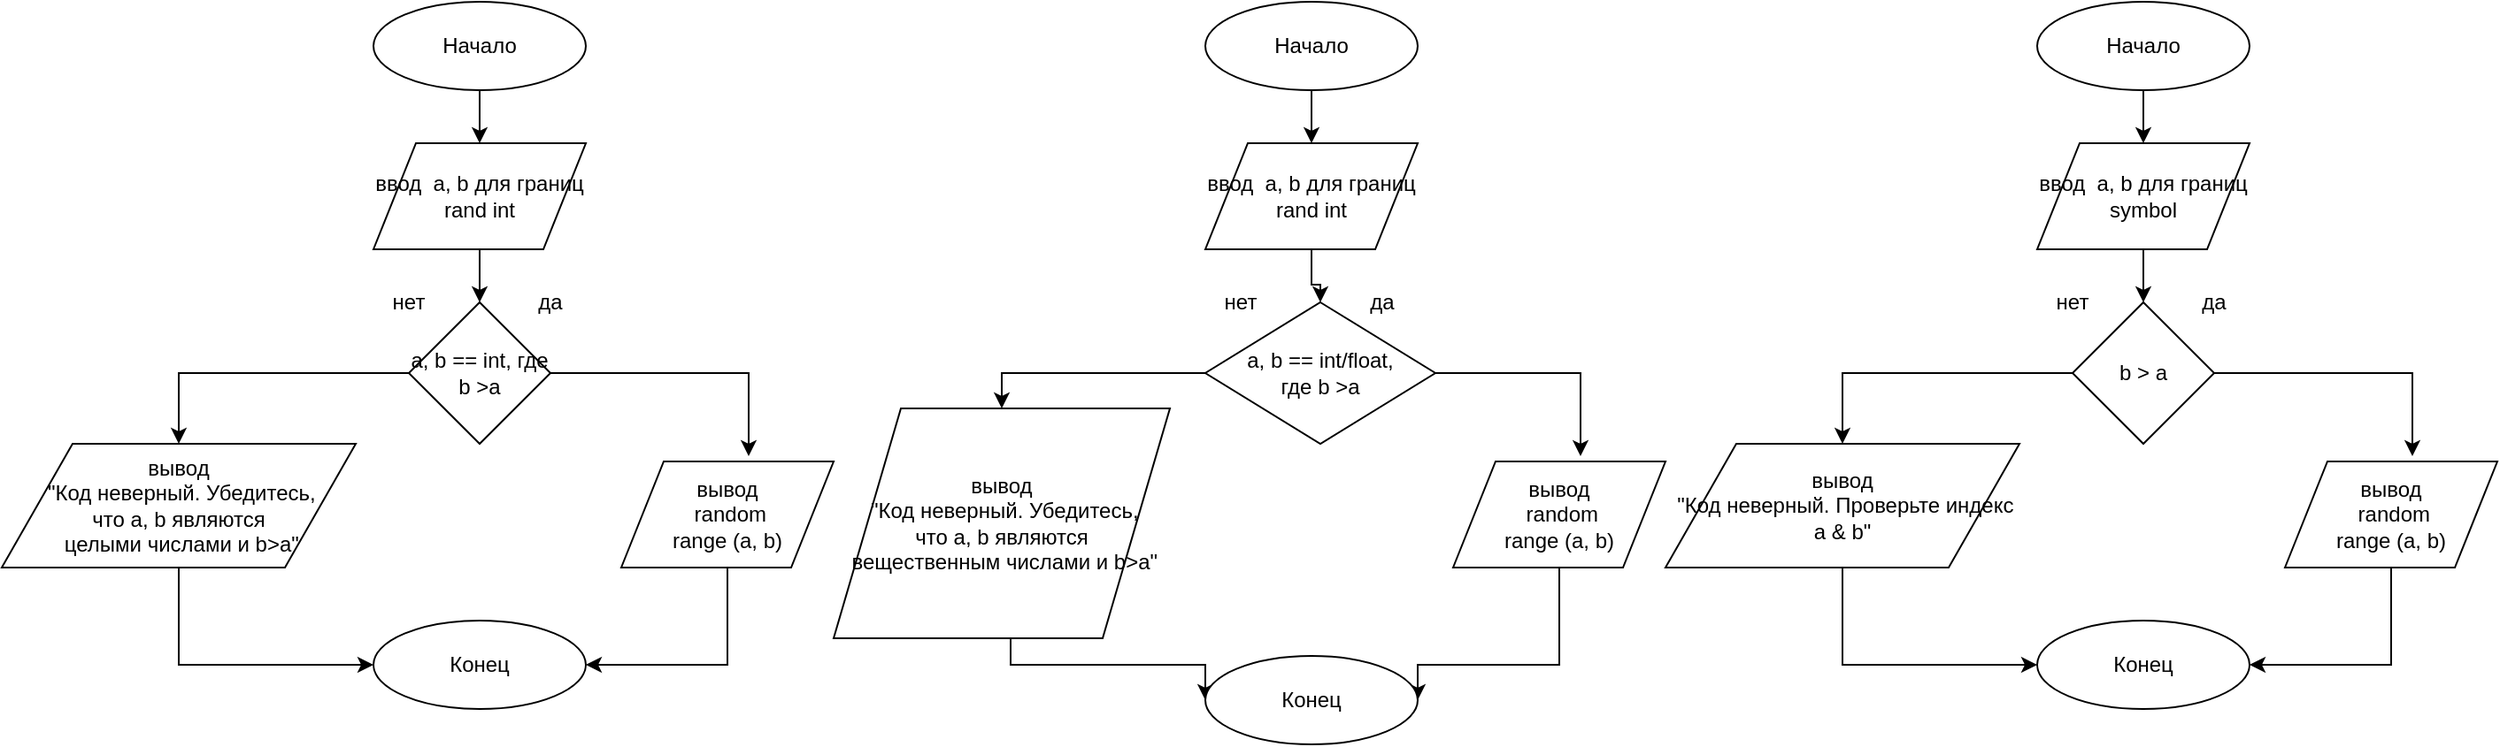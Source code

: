 <mxfile version="12.9.14" type="github" pages="4"><diagram id="aJc3H1cE0W_0n0uq-HzQ" name="lesson_1_task_3"><mxGraphModel dx="1870" dy="1036" grid="1" gridSize="10" guides="1" tooltips="1" connect="1" arrows="1" fold="1" page="1" pageScale="1" pageWidth="827" pageHeight="1169" math="0" shadow="0"><root><mxCell id="0"/><mxCell id="1" parent="0"/><mxCell id="NihAq7vv_VxqKYNpe7C1-7" style="edgeStyle=orthogonalEdgeStyle;rounded=0;orthogonalLoop=1;jettySize=auto;html=1;entryX=0.5;entryY=0;entryDx=0;entryDy=0;" edge="1" parent="1" source="NihAq7vv_VxqKYNpe7C1-1" target="NihAq7vv_VxqKYNpe7C1-6"><mxGeometry relative="1" as="geometry"/></mxCell><mxCell id="NihAq7vv_VxqKYNpe7C1-1" value="Начало" style="ellipse;whiteSpace=wrap;html=1;" vertex="1" parent="1"><mxGeometry x="230" y="10" width="120" height="50" as="geometry"/></mxCell><mxCell id="NihAq7vv_VxqKYNpe7C1-20" style="edgeStyle=orthogonalEdgeStyle;rounded=0;orthogonalLoop=1;jettySize=auto;html=1;entryX=0.5;entryY=0;entryDx=0;entryDy=0;" edge="1" parent="1" source="NihAq7vv_VxqKYNpe7C1-3" target="NihAq7vv_VxqKYNpe7C1-16"><mxGeometry relative="1" as="geometry"/></mxCell><mxCell id="NihAq7vv_VxqKYNpe7C1-3" value="a, b == int, где b &amp;gt;a" style="rhombus;whiteSpace=wrap;html=1;" vertex="1" parent="1"><mxGeometry x="250" y="180" width="80" height="80" as="geometry"/></mxCell><mxCell id="NihAq7vv_VxqKYNpe7C1-4" value="да" style="text;html=1;strokeColor=none;fillColor=none;align=center;verticalAlign=middle;whiteSpace=wrap;rounded=0;" vertex="1" parent="1"><mxGeometry x="310" y="170" width="40" height="20" as="geometry"/></mxCell><mxCell id="NihAq7vv_VxqKYNpe7C1-5" value="нет" style="text;html=1;strokeColor=none;fillColor=none;align=center;verticalAlign=middle;whiteSpace=wrap;rounded=0;" vertex="1" parent="1"><mxGeometry x="230" y="170" width="40" height="20" as="geometry"/></mxCell><mxCell id="NihAq7vv_VxqKYNpe7C1-8" style="edgeStyle=orthogonalEdgeStyle;rounded=0;orthogonalLoop=1;jettySize=auto;html=1;entryX=0.5;entryY=0;entryDx=0;entryDy=0;" edge="1" parent="1" source="NihAq7vv_VxqKYNpe7C1-6" target="NihAq7vv_VxqKYNpe7C1-3"><mxGeometry relative="1" as="geometry"/></mxCell><mxCell id="NihAq7vv_VxqKYNpe7C1-6" value="ввод &amp;nbsp;a, b для границ rand int" style="shape=parallelogram;perimeter=parallelogramPerimeter;whiteSpace=wrap;html=1;" vertex="1" parent="1"><mxGeometry x="230" y="90" width="120" height="60" as="geometry"/></mxCell><mxCell id="NihAq7vv_VxqKYNpe7C1-15" style="edgeStyle=orthogonalEdgeStyle;rounded=0;orthogonalLoop=1;jettySize=auto;html=1;entryX=0.6;entryY=-0.05;entryDx=0;entryDy=0;entryPerimeter=0;exitX=1;exitY=0.5;exitDx=0;exitDy=0;" edge="1" parent="1" source="NihAq7vv_VxqKYNpe7C1-3" target="NihAq7vv_VxqKYNpe7C1-14"><mxGeometry relative="1" as="geometry"><mxPoint x="426" y="300" as="sourcePoint"/></mxGeometry></mxCell><mxCell id="NihAq7vv_VxqKYNpe7C1-91" style="edgeStyle=orthogonalEdgeStyle;rounded=0;orthogonalLoop=1;jettySize=auto;html=1;entryX=1;entryY=0.5;entryDx=0;entryDy=0;" edge="1" parent="1" source="NihAq7vv_VxqKYNpe7C1-14" target="NihAq7vv_VxqKYNpe7C1-24"><mxGeometry relative="1" as="geometry"><Array as="points"><mxPoint x="430" y="385"/></Array></mxGeometry></mxCell><mxCell id="NihAq7vv_VxqKYNpe7C1-14" value="вывод&lt;br&gt;&amp;nbsp;random &lt;br&gt;range (a, b)" style="shape=parallelogram;perimeter=parallelogramPerimeter;whiteSpace=wrap;html=1;" vertex="1" parent="1"><mxGeometry x="370" y="270" width="120" height="60" as="geometry"/></mxCell><mxCell id="NihAq7vv_VxqKYNpe7C1-92" style="edgeStyle=orthogonalEdgeStyle;rounded=0;orthogonalLoop=1;jettySize=auto;html=1;entryX=0;entryY=0.5;entryDx=0;entryDy=0;" edge="1" parent="1" source="NihAq7vv_VxqKYNpe7C1-16" target="NihAq7vv_VxqKYNpe7C1-24"><mxGeometry relative="1" as="geometry"><Array as="points"><mxPoint x="120" y="385"/></Array></mxGeometry></mxCell><mxCell id="NihAq7vv_VxqKYNpe7C1-16" value="вывод&lt;br&gt;&amp;nbsp;&quot;Код неверный. Убедитесь,&lt;br&gt;что&amp;nbsp;a, b являются&lt;br&gt;&amp;nbsp;целыми числами и b&amp;gt;a&quot;" style="shape=parallelogram;perimeter=parallelogramPerimeter;whiteSpace=wrap;html=1;" vertex="1" parent="1"><mxGeometry x="20" y="260" width="200" height="70" as="geometry"/></mxCell><mxCell id="NihAq7vv_VxqKYNpe7C1-24" value="Конец" style="ellipse;whiteSpace=wrap;html=1;" vertex="1" parent="1"><mxGeometry x="230" y="360" width="120" height="50" as="geometry"/></mxCell><mxCell id="NihAq7vv_VxqKYNpe7C1-93" style="edgeStyle=orthogonalEdgeStyle;rounded=0;orthogonalLoop=1;jettySize=auto;html=1;entryX=0.5;entryY=0;entryDx=0;entryDy=0;" edge="1" parent="1" source="NihAq7vv_VxqKYNpe7C1-94" target="NihAq7vv_VxqKYNpe7C1-100"><mxGeometry relative="1" as="geometry"/></mxCell><mxCell id="NihAq7vv_VxqKYNpe7C1-94" value="Начало" style="ellipse;whiteSpace=wrap;html=1;" vertex="1" parent="1"><mxGeometry x="700" y="10" width="120" height="50" as="geometry"/></mxCell><mxCell id="NihAq7vv_VxqKYNpe7C1-95" style="edgeStyle=orthogonalEdgeStyle;rounded=0;orthogonalLoop=1;jettySize=auto;html=1;entryX=0.5;entryY=0;entryDx=0;entryDy=0;" edge="1" parent="1" source="NihAq7vv_VxqKYNpe7C1-96" target="NihAq7vv_VxqKYNpe7C1-105"><mxGeometry relative="1" as="geometry"/></mxCell><mxCell id="NihAq7vv_VxqKYNpe7C1-96" value="a, b == int/float,&lt;br&gt;где b &amp;gt;a" style="rhombus;whiteSpace=wrap;html=1;" vertex="1" parent="1"><mxGeometry x="700" y="180" width="130" height="80" as="geometry"/></mxCell><mxCell id="NihAq7vv_VxqKYNpe7C1-97" value="да" style="text;html=1;strokeColor=none;fillColor=none;align=center;verticalAlign=middle;whiteSpace=wrap;rounded=0;" vertex="1" parent="1"><mxGeometry x="780" y="170" width="40" height="20" as="geometry"/></mxCell><mxCell id="NihAq7vv_VxqKYNpe7C1-98" value="нет" style="text;html=1;strokeColor=none;fillColor=none;align=center;verticalAlign=middle;whiteSpace=wrap;rounded=0;" vertex="1" parent="1"><mxGeometry x="700" y="170" width="40" height="20" as="geometry"/></mxCell><mxCell id="NihAq7vv_VxqKYNpe7C1-99" style="edgeStyle=orthogonalEdgeStyle;rounded=0;orthogonalLoop=1;jettySize=auto;html=1;entryX=0.5;entryY=0;entryDx=0;entryDy=0;" edge="1" parent="1" source="NihAq7vv_VxqKYNpe7C1-100" target="NihAq7vv_VxqKYNpe7C1-96"><mxGeometry relative="1" as="geometry"/></mxCell><mxCell id="NihAq7vv_VxqKYNpe7C1-100" value="ввод &amp;nbsp;a, b для границ rand int" style="shape=parallelogram;perimeter=parallelogramPerimeter;whiteSpace=wrap;html=1;" vertex="1" parent="1"><mxGeometry x="700" y="90" width="120" height="60" as="geometry"/></mxCell><mxCell id="NihAq7vv_VxqKYNpe7C1-101" style="edgeStyle=orthogonalEdgeStyle;rounded=0;orthogonalLoop=1;jettySize=auto;html=1;entryX=0.6;entryY=-0.05;entryDx=0;entryDy=0;entryPerimeter=0;exitX=1;exitY=0.5;exitDx=0;exitDy=0;" edge="1" parent="1" source="NihAq7vv_VxqKYNpe7C1-96" target="NihAq7vv_VxqKYNpe7C1-103"><mxGeometry relative="1" as="geometry"><mxPoint x="896" y="300" as="sourcePoint"/></mxGeometry></mxCell><mxCell id="NihAq7vv_VxqKYNpe7C1-102" style="edgeStyle=orthogonalEdgeStyle;rounded=0;orthogonalLoop=1;jettySize=auto;html=1;entryX=1;entryY=0.5;entryDx=0;entryDy=0;" edge="1" parent="1" source="NihAq7vv_VxqKYNpe7C1-103" target="NihAq7vv_VxqKYNpe7C1-106"><mxGeometry relative="1" as="geometry"><Array as="points"><mxPoint x="900" y="385"/></Array></mxGeometry></mxCell><mxCell id="NihAq7vv_VxqKYNpe7C1-103" value="вывод&lt;br&gt;&amp;nbsp;random &lt;br&gt;range (a, b)" style="shape=parallelogram;perimeter=parallelogramPerimeter;whiteSpace=wrap;html=1;" vertex="1" parent="1"><mxGeometry x="840" y="270" width="120" height="60" as="geometry"/></mxCell><mxCell id="NihAq7vv_VxqKYNpe7C1-104" style="edgeStyle=orthogonalEdgeStyle;rounded=0;orthogonalLoop=1;jettySize=auto;html=1;entryX=0;entryY=0.5;entryDx=0;entryDy=0;" edge="1" parent="1" source="NihAq7vv_VxqKYNpe7C1-105" target="NihAq7vv_VxqKYNpe7C1-106"><mxGeometry relative="1" as="geometry"><Array as="points"><mxPoint x="590" y="385"/></Array></mxGeometry></mxCell><mxCell id="NihAq7vv_VxqKYNpe7C1-105" value="вывод&lt;br&gt;&amp;nbsp;&quot;Код неверный. Убедитесь,&lt;br&gt;что&amp;nbsp;a, b являются&lt;br&gt;&amp;nbsp;вещественным числами и b&amp;gt;a&quot;" style="shape=parallelogram;perimeter=parallelogramPerimeter;whiteSpace=wrap;html=1;" vertex="1" parent="1"><mxGeometry x="490" y="240" width="190" height="130" as="geometry"/></mxCell><mxCell id="NihAq7vv_VxqKYNpe7C1-106" value="Конец" style="ellipse;whiteSpace=wrap;html=1;" vertex="1" parent="1"><mxGeometry x="700" y="380" width="120" height="50" as="geometry"/></mxCell><mxCell id="NihAq7vv_VxqKYNpe7C1-107" style="edgeStyle=orthogonalEdgeStyle;rounded=0;orthogonalLoop=1;jettySize=auto;html=1;entryX=0.5;entryY=0;entryDx=0;entryDy=0;" edge="1" parent="1" source="NihAq7vv_VxqKYNpe7C1-108" target="NihAq7vv_VxqKYNpe7C1-114"><mxGeometry relative="1" as="geometry"/></mxCell><mxCell id="NihAq7vv_VxqKYNpe7C1-108" value="Начало" style="ellipse;whiteSpace=wrap;html=1;" vertex="1" parent="1"><mxGeometry x="1170" y="10" width="120" height="50" as="geometry"/></mxCell><mxCell id="NihAq7vv_VxqKYNpe7C1-109" style="edgeStyle=orthogonalEdgeStyle;rounded=0;orthogonalLoop=1;jettySize=auto;html=1;entryX=0.5;entryY=0;entryDx=0;entryDy=0;" edge="1" parent="1" source="NihAq7vv_VxqKYNpe7C1-110" target="NihAq7vv_VxqKYNpe7C1-119"><mxGeometry relative="1" as="geometry"/></mxCell><mxCell id="NihAq7vv_VxqKYNpe7C1-110" value="b &amp;gt; a" style="rhombus;whiteSpace=wrap;html=1;" vertex="1" parent="1"><mxGeometry x="1190" y="180" width="80" height="80" as="geometry"/></mxCell><mxCell id="NihAq7vv_VxqKYNpe7C1-111" value="да" style="text;html=1;strokeColor=none;fillColor=none;align=center;verticalAlign=middle;whiteSpace=wrap;rounded=0;" vertex="1" parent="1"><mxGeometry x="1250" y="170" width="40" height="20" as="geometry"/></mxCell><mxCell id="NihAq7vv_VxqKYNpe7C1-112" value="нет" style="text;html=1;strokeColor=none;fillColor=none;align=center;verticalAlign=middle;whiteSpace=wrap;rounded=0;" vertex="1" parent="1"><mxGeometry x="1170" y="170" width="40" height="20" as="geometry"/></mxCell><mxCell id="NihAq7vv_VxqKYNpe7C1-113" style="edgeStyle=orthogonalEdgeStyle;rounded=0;orthogonalLoop=1;jettySize=auto;html=1;entryX=0.5;entryY=0;entryDx=0;entryDy=0;" edge="1" parent="1" source="NihAq7vv_VxqKYNpe7C1-114" target="NihAq7vv_VxqKYNpe7C1-110"><mxGeometry relative="1" as="geometry"/></mxCell><mxCell id="NihAq7vv_VxqKYNpe7C1-114" value="ввод &amp;nbsp;a, b для границ symbol" style="shape=parallelogram;perimeter=parallelogramPerimeter;whiteSpace=wrap;html=1;" vertex="1" parent="1"><mxGeometry x="1170" y="90" width="120" height="60" as="geometry"/></mxCell><mxCell id="NihAq7vv_VxqKYNpe7C1-115" style="edgeStyle=orthogonalEdgeStyle;rounded=0;orthogonalLoop=1;jettySize=auto;html=1;entryX=0.6;entryY=-0.05;entryDx=0;entryDy=0;entryPerimeter=0;exitX=1;exitY=0.5;exitDx=0;exitDy=0;" edge="1" parent="1" source="NihAq7vv_VxqKYNpe7C1-110" target="NihAq7vv_VxqKYNpe7C1-117"><mxGeometry relative="1" as="geometry"><mxPoint x="1366" y="300" as="sourcePoint"/></mxGeometry></mxCell><mxCell id="NihAq7vv_VxqKYNpe7C1-116" style="edgeStyle=orthogonalEdgeStyle;rounded=0;orthogonalLoop=1;jettySize=auto;html=1;entryX=1;entryY=0.5;entryDx=0;entryDy=0;" edge="1" parent="1" source="NihAq7vv_VxqKYNpe7C1-117" target="NihAq7vv_VxqKYNpe7C1-120"><mxGeometry relative="1" as="geometry"><Array as="points"><mxPoint x="1370" y="385"/></Array></mxGeometry></mxCell><mxCell id="NihAq7vv_VxqKYNpe7C1-117" value="вывод&lt;br&gt;&amp;nbsp;random &lt;br&gt;range (a, b)" style="shape=parallelogram;perimeter=parallelogramPerimeter;whiteSpace=wrap;html=1;" vertex="1" parent="1"><mxGeometry x="1310" y="270" width="120" height="60" as="geometry"/></mxCell><mxCell id="NihAq7vv_VxqKYNpe7C1-118" style="edgeStyle=orthogonalEdgeStyle;rounded=0;orthogonalLoop=1;jettySize=auto;html=1;entryX=0;entryY=0.5;entryDx=0;entryDy=0;" edge="1" parent="1" source="NihAq7vv_VxqKYNpe7C1-119" target="NihAq7vv_VxqKYNpe7C1-120"><mxGeometry relative="1" as="geometry"><Array as="points"><mxPoint x="1060" y="385"/></Array></mxGeometry></mxCell><mxCell id="NihAq7vv_VxqKYNpe7C1-119" value="вывод&lt;br&gt;&amp;nbsp;&quot;Код неверный. Проверьте индекс a &amp;amp; b&quot;" style="shape=parallelogram;perimeter=parallelogramPerimeter;whiteSpace=wrap;html=1;" vertex="1" parent="1"><mxGeometry x="960" y="260" width="200" height="70" as="geometry"/></mxCell><mxCell id="NihAq7vv_VxqKYNpe7C1-120" value="Конец" style="ellipse;whiteSpace=wrap;html=1;" vertex="1" parent="1"><mxGeometry x="1170" y="360" width="120" height="50" as="geometry"/></mxCell></root></mxGraphModel></diagram><diagram id="d_dNSiU7wYfeKe3sZx7f" name="lesson_1_task_4"><mxGraphModel dx="1309" dy="725" grid="1" gridSize="10" guides="1" tooltips="1" connect="1" arrows="1" fold="1" page="1" pageScale="1" pageWidth="827" pageHeight="1169" math="0" shadow="0"><root><mxCell id="N-cfAr6S9Hgc15UblxQB-0"/><mxCell id="N-cfAr6S9Hgc15UblxQB-1" parent="N-cfAr6S9Hgc15UblxQB-0"/><mxCell id="oXtN_HRNL3HvnIWkf2Sh-6" style="edgeStyle=orthogonalEdgeStyle;rounded=0;orthogonalLoop=1;jettySize=auto;html=1;entryX=0.5;entryY=0;entryDx=0;entryDy=0;" edge="1" parent="N-cfAr6S9Hgc15UblxQB-1" source="N-cfAr6S9Hgc15UblxQB-2" target="N-cfAr6S9Hgc15UblxQB-3"><mxGeometry relative="1" as="geometry"/></mxCell><mxCell id="N-cfAr6S9Hgc15UblxQB-2" value="Начало" style="ellipse;whiteSpace=wrap;html=1;" vertex="1" parent="N-cfAr6S9Hgc15UblxQB-1"><mxGeometry x="354" y="40" width="120" height="50" as="geometry"/></mxCell><mxCell id="oXtN_HRNL3HvnIWkf2Sh-7" style="edgeStyle=orthogonalEdgeStyle;rounded=0;orthogonalLoop=1;jettySize=auto;html=1;entryX=0.5;entryY=0;entryDx=0;entryDy=0;" edge="1" parent="N-cfAr6S9Hgc15UblxQB-1" source="N-cfAr6S9Hgc15UblxQB-3" target="oXtN_HRNL3HvnIWkf2Sh-0"><mxGeometry relative="1" as="geometry"/></mxCell><mxCell id="N-cfAr6S9Hgc15UblxQB-3" value="ввод &amp;nbsp;двух букв" style="shape=parallelogram;perimeter=parallelogramPerimeter;whiteSpace=wrap;html=1;" vertex="1" parent="N-cfAr6S9Hgc15UblxQB-1"><mxGeometry x="354" y="130" width="120" height="60" as="geometry"/></mxCell><mxCell id="oXtN_HRNL3HvnIWkf2Sh-8" style="edgeStyle=orthogonalEdgeStyle;rounded=0;orthogonalLoop=1;jettySize=auto;html=1;" edge="1" parent="N-cfAr6S9Hgc15UblxQB-1" source="oXtN_HRNL3HvnIWkf2Sh-0" target="oXtN_HRNL3HvnIWkf2Sh-4"><mxGeometry relative="1" as="geometry"/></mxCell><mxCell id="oXtN_HRNL3HvnIWkf2Sh-9" style="edgeStyle=orthogonalEdgeStyle;rounded=0;orthogonalLoop=1;jettySize=auto;html=1;entryX=1;entryY=0.5;entryDx=0;entryDy=0;" edge="1" parent="N-cfAr6S9Hgc15UblxQB-1" source="oXtN_HRNL3HvnIWkf2Sh-0" target="oXtN_HRNL3HvnIWkf2Sh-3"><mxGeometry relative="1" as="geometry"/></mxCell><mxCell id="oXtN_HRNL3HvnIWkf2Sh-0" value="индекс второй буквы больше первой" style="rhombus;whiteSpace=wrap;html=1;" vertex="1" parent="N-cfAr6S9Hgc15UblxQB-1"><mxGeometry x="374" y="240" width="80" height="80" as="geometry"/></mxCell><mxCell id="oXtN_HRNL3HvnIWkf2Sh-1" value="да" style="text;html=1;strokeColor=none;fillColor=none;align=center;verticalAlign=middle;whiteSpace=wrap;rounded=0;" vertex="1" parent="N-cfAr6S9Hgc15UblxQB-1"><mxGeometry x="434" y="230" width="40" height="20" as="geometry"/></mxCell><mxCell id="oXtN_HRNL3HvnIWkf2Sh-2" value="нет" style="text;html=1;strokeColor=none;fillColor=none;align=center;verticalAlign=middle;whiteSpace=wrap;rounded=0;" vertex="1" parent="N-cfAr6S9Hgc15UblxQB-1"><mxGeometry x="354" y="230" width="40" height="20" as="geometry"/></mxCell><mxCell id="oXtN_HRNL3HvnIWkf2Sh-10" style="edgeStyle=orthogonalEdgeStyle;rounded=0;orthogonalLoop=1;jettySize=auto;html=1;entryX=0;entryY=0.5;entryDx=0;entryDy=0;" edge="1" parent="N-cfAr6S9Hgc15UblxQB-1" source="oXtN_HRNL3HvnIWkf2Sh-3" target="oXtN_HRNL3HvnIWkf2Sh-5"><mxGeometry relative="1" as="geometry"><mxPoint x="250" y="440" as="targetPoint"/><Array as="points"><mxPoint x="250" y="375"/></Array></mxGeometry></mxCell><mxCell id="oXtN_HRNL3HvnIWkf2Sh-3" value="вывод ошибки" style="shape=parallelogram;perimeter=parallelogramPerimeter;whiteSpace=wrap;html=1;" vertex="1" parent="N-cfAr6S9Hgc15UblxQB-1"><mxGeometry x="190" y="250" width="120" height="60" as="geometry"/></mxCell><mxCell id="oXtN_HRNL3HvnIWkf2Sh-11" style="edgeStyle=orthogonalEdgeStyle;rounded=0;orthogonalLoop=1;jettySize=auto;html=1;entryX=1;entryY=0.5;entryDx=0;entryDy=0;" edge="1" parent="N-cfAr6S9Hgc15UblxQB-1" source="oXtN_HRNL3HvnIWkf2Sh-4" target="oXtN_HRNL3HvnIWkf2Sh-5"><mxGeometry relative="1" as="geometry"><mxPoint x="570" y="400" as="targetPoint"/><Array as="points"><mxPoint x="570" y="375"/></Array></mxGeometry></mxCell><mxCell id="oXtN_HRNL3HvnIWkf2Sh-4" value="вывод ответа" style="shape=parallelogram;perimeter=parallelogramPerimeter;whiteSpace=wrap;html=1;" vertex="1" parent="N-cfAr6S9Hgc15UblxQB-1"><mxGeometry x="510" y="250" width="120" height="60" as="geometry"/></mxCell><mxCell id="oXtN_HRNL3HvnIWkf2Sh-5" value="Конец" style="ellipse;whiteSpace=wrap;html=1;" vertex="1" parent="N-cfAr6S9Hgc15UblxQB-1"><mxGeometry x="350" y="350" width="120" height="50" as="geometry"/></mxCell></root></mxGraphModel></diagram><diagram id="cKYFlSarMvdj46UKa3Ir" name="lesson_1_task_5"><mxGraphModel dx="1309" dy="725" grid="1" gridSize="10" guides="1" tooltips="1" connect="1" arrows="1" fold="1" page="1" pageScale="1" pageWidth="827" pageHeight="1169" math="0" shadow="0"><root><mxCell id="PwEJeqXLS-bM_w4bRzF--0"/><mxCell id="PwEJeqXLS-bM_w4bRzF--1" parent="PwEJeqXLS-bM_w4bRzF--0"/><mxCell id="1WzInPndV8WfOuZ9m7Uj-0" style="edgeStyle=orthogonalEdgeStyle;rounded=0;orthogonalLoop=1;jettySize=auto;html=1;entryX=0.5;entryY=0;entryDx=0;entryDy=0;" edge="1" parent="PwEJeqXLS-bM_w4bRzF--1" source="1WzInPndV8WfOuZ9m7Uj-1" target="1WzInPndV8WfOuZ9m7Uj-3"><mxGeometry relative="1" as="geometry"/></mxCell><mxCell id="1WzInPndV8WfOuZ9m7Uj-1" value="Начало" style="ellipse;whiteSpace=wrap;html=1;" vertex="1" parent="PwEJeqXLS-bM_w4bRzF--1"><mxGeometry x="354" y="40" width="120" height="50" as="geometry"/></mxCell><mxCell id="1WzInPndV8WfOuZ9m7Uj-2" style="edgeStyle=orthogonalEdgeStyle;rounded=0;orthogonalLoop=1;jettySize=auto;html=1;entryX=0.5;entryY=0;entryDx=0;entryDy=0;" edge="1" parent="PwEJeqXLS-bM_w4bRzF--1" source="1WzInPndV8WfOuZ9m7Uj-3" target="1WzInPndV8WfOuZ9m7Uj-6"><mxGeometry relative="1" as="geometry"/></mxCell><mxCell id="1WzInPndV8WfOuZ9m7Uj-3" value="ввод буквы" style="shape=parallelogram;perimeter=parallelogramPerimeter;whiteSpace=wrap;html=1;" vertex="1" parent="PwEJeqXLS-bM_w4bRzF--1"><mxGeometry x="354" y="130" width="120" height="60" as="geometry"/></mxCell><mxCell id="1WzInPndV8WfOuZ9m7Uj-4" style="edgeStyle=orthogonalEdgeStyle;rounded=0;orthogonalLoop=1;jettySize=auto;html=1;" edge="1" parent="PwEJeqXLS-bM_w4bRzF--1" source="1WzInPndV8WfOuZ9m7Uj-6" target="1WzInPndV8WfOuZ9m7Uj-12"><mxGeometry relative="1" as="geometry"/></mxCell><mxCell id="1WzInPndV8WfOuZ9m7Uj-5" style="edgeStyle=orthogonalEdgeStyle;rounded=0;orthogonalLoop=1;jettySize=auto;html=1;entryX=1;entryY=0.5;entryDx=0;entryDy=0;" edge="1" parent="PwEJeqXLS-bM_w4bRzF--1" source="1WzInPndV8WfOuZ9m7Uj-6" target="1WzInPndV8WfOuZ9m7Uj-10"><mxGeometry relative="1" as="geometry"/></mxCell><mxCell id="1WzInPndV8WfOuZ9m7Uj-6" value="символ входит в алфавит" style="rhombus;whiteSpace=wrap;html=1;" vertex="1" parent="PwEJeqXLS-bM_w4bRzF--1"><mxGeometry x="374" y="240" width="80" height="80" as="geometry"/></mxCell><mxCell id="1WzInPndV8WfOuZ9m7Uj-7" value="да" style="text;html=1;strokeColor=none;fillColor=none;align=center;verticalAlign=middle;whiteSpace=wrap;rounded=0;" vertex="1" parent="PwEJeqXLS-bM_w4bRzF--1"><mxGeometry x="434" y="230" width="40" height="20" as="geometry"/></mxCell><mxCell id="1WzInPndV8WfOuZ9m7Uj-8" value="нет" style="text;html=1;strokeColor=none;fillColor=none;align=center;verticalAlign=middle;whiteSpace=wrap;rounded=0;" vertex="1" parent="PwEJeqXLS-bM_w4bRzF--1"><mxGeometry x="354" y="230" width="40" height="20" as="geometry"/></mxCell><mxCell id="1WzInPndV8WfOuZ9m7Uj-9" style="edgeStyle=orthogonalEdgeStyle;rounded=0;orthogonalLoop=1;jettySize=auto;html=1;entryX=0;entryY=0.5;entryDx=0;entryDy=0;" edge="1" parent="PwEJeqXLS-bM_w4bRzF--1" source="1WzInPndV8WfOuZ9m7Uj-10" target="1WzInPndV8WfOuZ9m7Uj-13"><mxGeometry relative="1" as="geometry"><mxPoint x="250" y="440" as="targetPoint"/><Array as="points"><mxPoint x="250" y="375"/></Array></mxGeometry></mxCell><mxCell id="1WzInPndV8WfOuZ9m7Uj-10" value="вывод ошибки" style="shape=parallelogram;perimeter=parallelogramPerimeter;whiteSpace=wrap;html=1;" vertex="1" parent="PwEJeqXLS-bM_w4bRzF--1"><mxGeometry x="190" y="250" width="120" height="60" as="geometry"/></mxCell><mxCell id="1WzInPndV8WfOuZ9m7Uj-11" style="edgeStyle=orthogonalEdgeStyle;rounded=0;orthogonalLoop=1;jettySize=auto;html=1;entryX=1;entryY=0.5;entryDx=0;entryDy=0;" edge="1" parent="PwEJeqXLS-bM_w4bRzF--1" source="1WzInPndV8WfOuZ9m7Uj-12" target="1WzInPndV8WfOuZ9m7Uj-13"><mxGeometry relative="1" as="geometry"><mxPoint x="570" y="400" as="targetPoint"/><Array as="points"><mxPoint x="570" y="375"/></Array></mxGeometry></mxCell><mxCell id="1WzInPndV8WfOuZ9m7Uj-12" value="вывод ответа" style="shape=parallelogram;perimeter=parallelogramPerimeter;whiteSpace=wrap;html=1;" vertex="1" parent="PwEJeqXLS-bM_w4bRzF--1"><mxGeometry x="510" y="250" width="120" height="60" as="geometry"/></mxCell><mxCell id="1WzInPndV8WfOuZ9m7Uj-13" value="Конец" style="ellipse;whiteSpace=wrap;html=1;" vertex="1" parent="PwEJeqXLS-bM_w4bRzF--1"><mxGeometry x="350" y="350" width="120" height="50" as="geometry"/></mxCell></root></mxGraphModel></diagram><diagram id="1x-YFyFIrrd1lPsaWqZq" name="lesson_1_task_8"><mxGraphModel dx="2697" dy="1036" grid="1" gridSize="10" guides="1" tooltips="1" connect="1" arrows="1" fold="1" page="1" pageScale="1" pageWidth="827" pageHeight="1169" math="0" shadow="0"><root><mxCell id="JJ5aw4lboM1hYeaoua3N-0"/><mxCell id="JJ5aw4lboM1hYeaoua3N-1" parent="JJ5aw4lboM1hYeaoua3N-0"/><mxCell id="JJ5aw4lboM1hYeaoua3N-23" style="edgeStyle=orthogonalEdgeStyle;rounded=0;orthogonalLoop=1;jettySize=auto;html=1;entryX=0.5;entryY=0;entryDx=0;entryDy=0;" edge="1" parent="JJ5aw4lboM1hYeaoua3N-1" source="JJ5aw4lboM1hYeaoua3N-2" target="JJ5aw4lboM1hYeaoua3N-6"><mxGeometry relative="1" as="geometry"/></mxCell><mxCell id="JJ5aw4lboM1hYeaoua3N-2" value="Начало" style="ellipse;whiteSpace=wrap;html=1;" vertex="1" parent="JJ5aw4lboM1hYeaoua3N-1"><mxGeometry x="330" y="10" width="120" height="50" as="geometry"/></mxCell><mxCell id="JJ5aw4lboM1hYeaoua3N-17" style="edgeStyle=orthogonalEdgeStyle;rounded=0;orthogonalLoop=1;jettySize=auto;html=1;entryX=0.5;entryY=0;entryDx=0;entryDy=0;" edge="1" parent="JJ5aw4lboM1hYeaoua3N-1" source="JJ5aw4lboM1hYeaoua3N-3" target="JJ5aw4lboM1hYeaoua3N-7"><mxGeometry relative="1" as="geometry"><mxPoint x="580" y="240" as="targetPoint"/><Array as="points"><mxPoint x="570" y="240"/></Array></mxGeometry></mxCell><mxCell id="JJ5aw4lboM1hYeaoua3N-32" style="edgeStyle=orthogonalEdgeStyle;rounded=0;orthogonalLoop=1;jettySize=auto;html=1;entryX=0.5;entryY=0;entryDx=0;entryDy=0;" edge="1" parent="JJ5aw4lboM1hYeaoua3N-1" source="JJ5aw4lboM1hYeaoua3N-3" target="JJ5aw4lboM1hYeaoua3N-10"><mxGeometry relative="1" as="geometry"><mxPoint x="190" y="240" as="targetPoint"/></mxGeometry></mxCell><mxCell id="JJ5aw4lboM1hYeaoua3N-3" value="a &amp;gt; b" style="rhombus;whiteSpace=wrap;html=1;" vertex="1" parent="JJ5aw4lboM1hYeaoua3N-1"><mxGeometry x="350" y="200" width="80" height="80" as="geometry"/></mxCell><mxCell id="JJ5aw4lboM1hYeaoua3N-4" value="да" style="text;html=1;strokeColor=none;fillColor=none;align=center;verticalAlign=middle;whiteSpace=wrap;rounded=0;" vertex="1" parent="JJ5aw4lboM1hYeaoua3N-1"><mxGeometry x="410" y="190" width="40" height="20" as="geometry"/></mxCell><mxCell id="JJ5aw4lboM1hYeaoua3N-5" value="нет" style="text;html=1;strokeColor=none;fillColor=none;align=center;verticalAlign=middle;whiteSpace=wrap;rounded=0;" vertex="1" parent="JJ5aw4lboM1hYeaoua3N-1"><mxGeometry x="330" y="190" width="40" height="20" as="geometry"/></mxCell><mxCell id="JJ5aw4lboM1hYeaoua3N-24" style="edgeStyle=orthogonalEdgeStyle;rounded=0;orthogonalLoop=1;jettySize=auto;html=1;entryX=0.5;entryY=0;entryDx=0;entryDy=0;" edge="1" parent="JJ5aw4lboM1hYeaoua3N-1" source="JJ5aw4lboM1hYeaoua3N-6" target="JJ5aw4lboM1hYeaoua3N-3"><mxGeometry relative="1" as="geometry"/></mxCell><mxCell id="JJ5aw4lboM1hYeaoua3N-6" value="&amp;nbsp;ввод a,b,c" style="shape=parallelogram;perimeter=parallelogramPerimeter;whiteSpace=wrap;html=1;" vertex="1" parent="JJ5aw4lboM1hYeaoua3N-1"><mxGeometry x="330" y="100" width="120" height="60" as="geometry"/></mxCell><mxCell id="JJ5aw4lboM1hYeaoua3N-18" style="edgeStyle=orthogonalEdgeStyle;rounded=0;orthogonalLoop=1;jettySize=auto;html=1;entryX=0.5;entryY=0;entryDx=0;entryDy=0;" edge="1" parent="JJ5aw4lboM1hYeaoua3N-1" source="JJ5aw4lboM1hYeaoua3N-7" target="JJ5aw4lboM1hYeaoua3N-13"><mxGeometry relative="1" as="geometry"><mxPoint x="440" y="330" as="targetPoint"/></mxGeometry></mxCell><mxCell id="JJ5aw4lboM1hYeaoua3N-61" style="edgeStyle=orthogonalEdgeStyle;rounded=0;orthogonalLoop=1;jettySize=auto;html=1;entryX=0.5;entryY=0;entryDx=0;entryDy=0;" edge="1" parent="JJ5aw4lboM1hYeaoua3N-1" source="JJ5aw4lboM1hYeaoua3N-7" target="JJ5aw4lboM1hYeaoua3N-60"><mxGeometry relative="1" as="geometry"/></mxCell><mxCell id="JJ5aw4lboM1hYeaoua3N-7" value="a &amp;lt; c" style="rhombus;whiteSpace=wrap;html=1;" vertex="1" parent="JJ5aw4lboM1hYeaoua3N-1"><mxGeometry x="530" y="290" width="80" height="80" as="geometry"/></mxCell><mxCell id="JJ5aw4lboM1hYeaoua3N-8" value="да" style="text;html=1;strokeColor=none;fillColor=none;align=center;verticalAlign=middle;whiteSpace=wrap;rounded=0;" vertex="1" parent="JJ5aw4lboM1hYeaoua3N-1"><mxGeometry x="590" y="280" width="40" height="20" as="geometry"/></mxCell><mxCell id="JJ5aw4lboM1hYeaoua3N-9" value="нет" style="text;html=1;strokeColor=none;fillColor=none;align=center;verticalAlign=middle;whiteSpace=wrap;rounded=0;" vertex="1" parent="JJ5aw4lboM1hYeaoua3N-1"><mxGeometry x="510" y="280" width="40" height="20" as="geometry"/></mxCell><mxCell id="JJ5aw4lboM1hYeaoua3N-35" style="edgeStyle=orthogonalEdgeStyle;rounded=0;orthogonalLoop=1;jettySize=auto;html=1;entryX=0;entryY=0.5;entryDx=0;entryDy=0;exitX=0.5;exitY=1;exitDx=0;exitDy=0;" edge="1" parent="JJ5aw4lboM1hYeaoua3N-1" source="JJ5aw4lboM1hYeaoua3N-65" target="JJ5aw4lboM1hYeaoua3N-28"><mxGeometry relative="1" as="geometry"><mxPoint x="200" y="670" as="targetPoint"/></mxGeometry></mxCell><mxCell id="JJ5aw4lboM1hYeaoua3N-39" style="edgeStyle=orthogonalEdgeStyle;rounded=0;orthogonalLoop=1;jettySize=auto;html=1;entryX=0.5;entryY=0;entryDx=0;entryDy=0;" edge="1" parent="JJ5aw4lboM1hYeaoua3N-1" source="JJ5aw4lboM1hYeaoua3N-10" target="JJ5aw4lboM1hYeaoua3N-67"><mxGeometry relative="1" as="geometry"><mxPoint x="90" y="400" as="targetPoint"/></mxGeometry></mxCell><mxCell id="JJ5aw4lboM1hYeaoua3N-10" value="a &amp;gt; &amp;nbsp;c" style="rhombus;whiteSpace=wrap;html=1;" vertex="1" parent="JJ5aw4lboM1hYeaoua3N-1"><mxGeometry x="160" y="290" width="80" height="80" as="geometry"/></mxCell><mxCell id="JJ5aw4lboM1hYeaoua3N-11" value="да" style="text;html=1;strokeColor=none;fillColor=none;align=center;verticalAlign=middle;whiteSpace=wrap;rounded=0;" vertex="1" parent="JJ5aw4lboM1hYeaoua3N-1"><mxGeometry x="220" y="280" width="40" height="20" as="geometry"/></mxCell><mxCell id="JJ5aw4lboM1hYeaoua3N-12" value="нет" style="text;html=1;strokeColor=none;fillColor=none;align=center;verticalAlign=middle;whiteSpace=wrap;rounded=0;" vertex="1" parent="JJ5aw4lboM1hYeaoua3N-1"><mxGeometry x="140" y="280" width="40" height="20" as="geometry"/></mxCell><mxCell id="JJ5aw4lboM1hYeaoua3N-26" style="edgeStyle=orthogonalEdgeStyle;rounded=0;orthogonalLoop=1;jettySize=auto;html=1;" edge="1" parent="JJ5aw4lboM1hYeaoua3N-1" source="JJ5aw4lboM1hYeaoua3N-13"><mxGeometry relative="1" as="geometry"><mxPoint x="570" y="500" as="targetPoint"/></mxGeometry></mxCell><mxCell id="JJ5aw4lboM1hYeaoua3N-54" style="edgeStyle=orthogonalEdgeStyle;rounded=0;orthogonalLoop=1;jettySize=auto;html=1;entryX=0.25;entryY=0;entryDx=0;entryDy=0;exitX=0;exitY=0.5;exitDx=0;exitDy=0;" edge="1" parent="JJ5aw4lboM1hYeaoua3N-1" source="JJ5aw4lboM1hYeaoua3N-13" target="JJ5aw4lboM1hYeaoua3N-53"><mxGeometry relative="1" as="geometry"><mxPoint x="360" y="410" as="targetPoint"/></mxGeometry></mxCell><mxCell id="JJ5aw4lboM1hYeaoua3N-13" value="b &amp;gt; c" style="rhombus;whiteSpace=wrap;html=1;" vertex="1" parent="JJ5aw4lboM1hYeaoua3N-1"><mxGeometry x="410" y="370" width="80" height="80" as="geometry"/></mxCell><mxCell id="JJ5aw4lboM1hYeaoua3N-14" value="да" style="text;html=1;strokeColor=none;fillColor=none;align=center;verticalAlign=middle;whiteSpace=wrap;rounded=0;" vertex="1" parent="JJ5aw4lboM1hYeaoua3N-1"><mxGeometry x="470" y="360" width="40" height="20" as="geometry"/></mxCell><mxCell id="JJ5aw4lboM1hYeaoua3N-15" value="нет" style="text;html=1;strokeColor=none;fillColor=none;align=center;verticalAlign=middle;whiteSpace=wrap;rounded=0;" vertex="1" parent="JJ5aw4lboM1hYeaoua3N-1"><mxGeometry x="390" y="360" width="40" height="20" as="geometry"/></mxCell><mxCell id="JJ5aw4lboM1hYeaoua3N-31" style="edgeStyle=orthogonalEdgeStyle;rounded=0;orthogonalLoop=1;jettySize=auto;html=1;entryX=1;entryY=0;entryDx=0;entryDy=0;exitX=0.5;exitY=1;exitDx=0;exitDy=0;" edge="1" parent="JJ5aw4lboM1hYeaoua3N-1" source="JJ5aw4lboM1hYeaoua3N-27" target="JJ5aw4lboM1hYeaoua3N-28"><mxGeometry relative="1" as="geometry"><Array as="points"><mxPoint x="570" y="665"/><mxPoint x="452" y="665"/></Array></mxGeometry></mxCell><mxCell id="JJ5aw4lboM1hYeaoua3N-27" value="вывод&lt;br&gt;ans = b" style="shape=parallelogram;perimeter=parallelogramPerimeter;whiteSpace=wrap;html=1;" vertex="1" parent="JJ5aw4lboM1hYeaoua3N-1"><mxGeometry x="510" y="500" width="120" height="60" as="geometry"/></mxCell><mxCell id="JJ5aw4lboM1hYeaoua3N-28" value="Конец" style="ellipse;whiteSpace=wrap;html=1;" vertex="1" parent="JJ5aw4lboM1hYeaoua3N-1"><mxGeometry x="350" y="640" width="120" height="50" as="geometry"/></mxCell><mxCell id="JJ5aw4lboM1hYeaoua3N-44" style="edgeStyle=orthogonalEdgeStyle;rounded=0;orthogonalLoop=1;jettySize=auto;html=1;entryX=0;entryY=0.5;entryDx=0;entryDy=0;exitX=0.5;exitY=1;exitDx=0;exitDy=0;" edge="1" parent="JJ5aw4lboM1hYeaoua3N-1" source="JJ5aw4lboM1hYeaoua3N-73" target="JJ5aw4lboM1hYeaoua3N-28"><mxGeometry relative="1" as="geometry"><mxPoint x="190" y="670" as="targetPoint"/><mxPoint x="90.0" y="550.0" as="sourcePoint"/><Array as="points"><mxPoint x="20" y="550"/><mxPoint x="10" y="550"/><mxPoint x="10" y="665"/></Array></mxGeometry></mxCell><mxCell id="JJ5aw4lboM1hYeaoua3N-56" style="edgeStyle=orthogonalEdgeStyle;rounded=0;orthogonalLoop=1;jettySize=auto;html=1;entryX=0.25;entryY=0.2;entryDx=0;entryDy=0;entryPerimeter=0;" edge="1" parent="JJ5aw4lboM1hYeaoua3N-1" source="JJ5aw4lboM1hYeaoua3N-53" target="JJ5aw4lboM1hYeaoua3N-28"><mxGeometry relative="1" as="geometry"/></mxCell><mxCell id="JJ5aw4lboM1hYeaoua3N-53" value="вывод&lt;br&gt;ans = c" style="shape=parallelogram;perimeter=parallelogramPerimeter;whiteSpace=wrap;html=1;" vertex="1" parent="JJ5aw4lboM1hYeaoua3N-1"><mxGeometry x="320" y="500" width="120" height="60" as="geometry"/></mxCell><mxCell id="JJ5aw4lboM1hYeaoua3N-62" style="edgeStyle=orthogonalEdgeStyle;rounded=0;orthogonalLoop=1;jettySize=auto;html=1;entryX=1;entryY=0.5;entryDx=0;entryDy=0;" edge="1" parent="JJ5aw4lboM1hYeaoua3N-1" source="JJ5aw4lboM1hYeaoua3N-60" target="JJ5aw4lboM1hYeaoua3N-28"><mxGeometry relative="1" as="geometry"><mxPoint x="680" y="670.0" as="targetPoint"/><Array as="points"><mxPoint x="680" y="665"/></Array></mxGeometry></mxCell><mxCell id="JJ5aw4lboM1hYeaoua3N-60" value="вывод&lt;br&gt;ans = a" style="shape=parallelogram;perimeter=parallelogramPerimeter;whiteSpace=wrap;html=1;" vertex="1" parent="JJ5aw4lboM1hYeaoua3N-1"><mxGeometry x="620" y="500" width="120" height="60" as="geometry"/></mxCell><mxCell id="JJ5aw4lboM1hYeaoua3N-65" value="вывод&lt;br&gt;ans = a" style="shape=parallelogram;perimeter=parallelogramPerimeter;whiteSpace=wrap;html=1;" vertex="1" parent="JJ5aw4lboM1hYeaoua3N-1"><mxGeometry x="210" y="500" width="120" height="60" as="geometry"/></mxCell><mxCell id="JJ5aw4lboM1hYeaoua3N-66" style="edgeStyle=orthogonalEdgeStyle;rounded=0;orthogonalLoop=1;jettySize=auto;html=1;exitX=1;exitY=0.5;exitDx=0;exitDy=0;" edge="1" parent="JJ5aw4lboM1hYeaoua3N-1" source="JJ5aw4lboM1hYeaoua3N-10" target="JJ5aw4lboM1hYeaoua3N-65"><mxGeometry relative="1" as="geometry"><mxPoint x="350.0" y="665.0" as="targetPoint"/><mxPoint x="240.0" y="330.0" as="sourcePoint"/></mxGeometry></mxCell><mxCell id="JJ5aw4lboM1hYeaoua3N-71" style="edgeStyle=orthogonalEdgeStyle;rounded=0;orthogonalLoop=1;jettySize=auto;html=1;entryX=0.583;entryY=0;entryDx=0;entryDy=0;entryPerimeter=0;exitX=1;exitY=0.5;exitDx=0;exitDy=0;" edge="1" parent="JJ5aw4lboM1hYeaoua3N-1" source="JJ5aw4lboM1hYeaoua3N-67" target="JJ5aw4lboM1hYeaoua3N-70"><mxGeometry relative="1" as="geometry"/></mxCell><mxCell id="JJ5aw4lboM1hYeaoua3N-74" style="edgeStyle=orthogonalEdgeStyle;rounded=0;orthogonalLoop=1;jettySize=auto;html=1;entryX=0.393;entryY=-0.005;entryDx=0;entryDy=0;entryPerimeter=0;exitX=0;exitY=0.5;exitDx=0;exitDy=0;" edge="1" parent="JJ5aw4lboM1hYeaoua3N-1" source="JJ5aw4lboM1hYeaoua3N-67" target="JJ5aw4lboM1hYeaoua3N-73"><mxGeometry relative="1" as="geometry"/></mxCell><mxCell id="JJ5aw4lboM1hYeaoua3N-67" value="b &amp;lt; c" style="rhombus;whiteSpace=wrap;html=1;" vertex="1" parent="JJ5aw4lboM1hYeaoua3N-1"><mxGeometry x="50" y="370" width="80" height="80" as="geometry"/></mxCell><mxCell id="JJ5aw4lboM1hYeaoua3N-68" value="да" style="text;html=1;strokeColor=none;fillColor=none;align=center;verticalAlign=middle;whiteSpace=wrap;rounded=0;" vertex="1" parent="JJ5aw4lboM1hYeaoua3N-1"><mxGeometry x="110" y="370" width="40" height="20" as="geometry"/></mxCell><mxCell id="JJ5aw4lboM1hYeaoua3N-69" value="нет" style="text;html=1;strokeColor=none;fillColor=none;align=center;verticalAlign=middle;whiteSpace=wrap;rounded=0;" vertex="1" parent="JJ5aw4lboM1hYeaoua3N-1"><mxGeometry x="30" y="370" width="40" height="20" as="geometry"/></mxCell><mxCell id="JJ5aw4lboM1hYeaoua3N-72" style="edgeStyle=orthogonalEdgeStyle;rounded=0;orthogonalLoop=1;jettySize=auto;html=1;entryX=0;entryY=0.5;entryDx=0;entryDy=0;" edge="1" parent="JJ5aw4lboM1hYeaoua3N-1" source="JJ5aw4lboM1hYeaoua3N-70" target="JJ5aw4lboM1hYeaoua3N-28"><mxGeometry relative="1" as="geometry"><Array as="points"><mxPoint x="140" y="530"/><mxPoint x="140" y="665"/></Array></mxGeometry></mxCell><mxCell id="JJ5aw4lboM1hYeaoua3N-70" value="вывод&lt;br&gt;ans = b" style="shape=parallelogram;perimeter=parallelogramPerimeter;whiteSpace=wrap;html=1;" vertex="1" parent="JJ5aw4lboM1hYeaoua3N-1"><mxGeometry x="90" y="500" width="120" height="60" as="geometry"/></mxCell><mxCell id="JJ5aw4lboM1hYeaoua3N-73" value="вывод&lt;br&gt;ans = c" style="shape=parallelogram;perimeter=parallelogramPerimeter;whiteSpace=wrap;html=1;" vertex="1" parent="JJ5aw4lboM1hYeaoua3N-1"><mxGeometry x="-40" y="500" width="120" height="60" as="geometry"/></mxCell></root></mxGraphModel></diagram></mxfile>